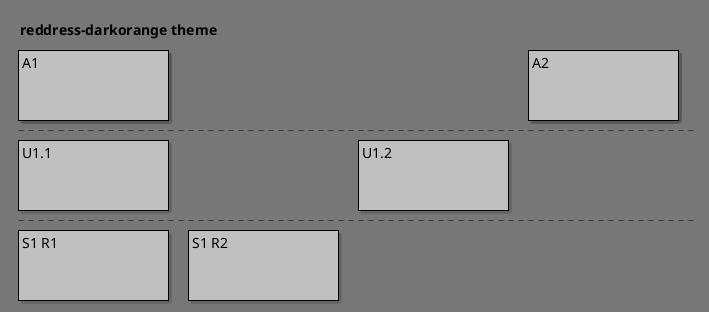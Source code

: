 ' Do not edit
' Theme Gallery
' autogenerated by script
'
@startboard
!theme reddress-darkorange
title reddress-darkorange theme
A1
+U1.1
++S1 R1
++S1 R2 
+U1.2
A2
@endboard
